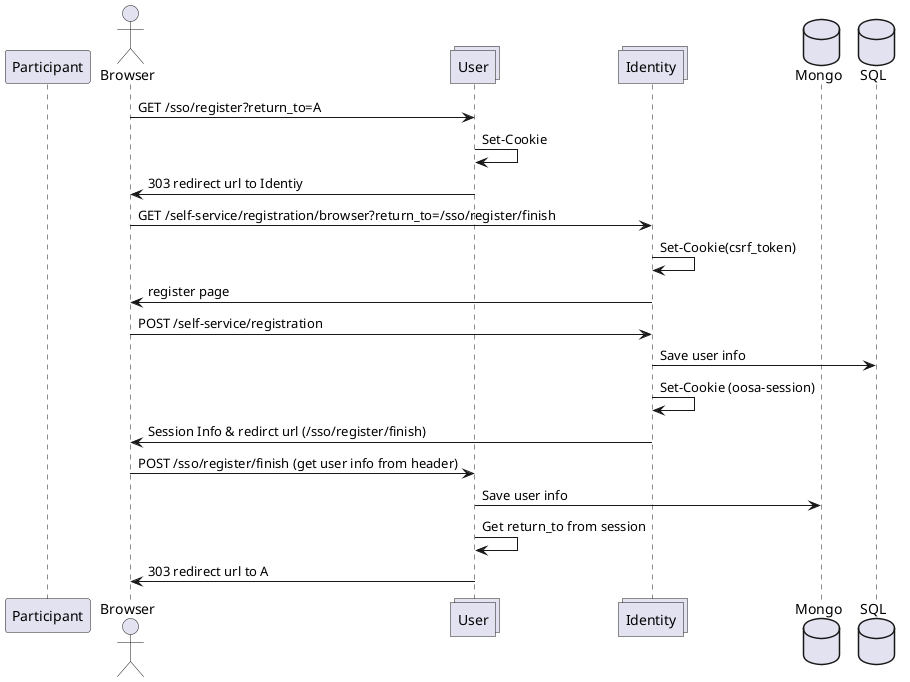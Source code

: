 @startuml
participant Participant as Foo
actor       Browser


collections User 


collections Identity

database    Mongo
database    SQL

Browser -> User: GET /sso/register?return_to=A
User -> User: Set-Cookie
User -> Browser: 303 redirect url to Identiy
Browser -> Identity: GET /self-service/registration/browser?return_to=/sso/register/finish
Identity -> Identity: Set-Cookie(csrf_token)
Identity -> Browser: register page
Browser -> Identity: POST /self-service/registration
Identity -> SQL: Save user info
Identity -> Identity: Set-Cookie (oosa-session)
Identity -> Browser: Session Info & redirct url (/sso/register/finish)
Browser -> User: POST /sso/register/finish (get user info from header)
User -> Mongo: Save user info
User -> User: Get return_to from session
User -> Browser: 303 redirect url to A

@enduml